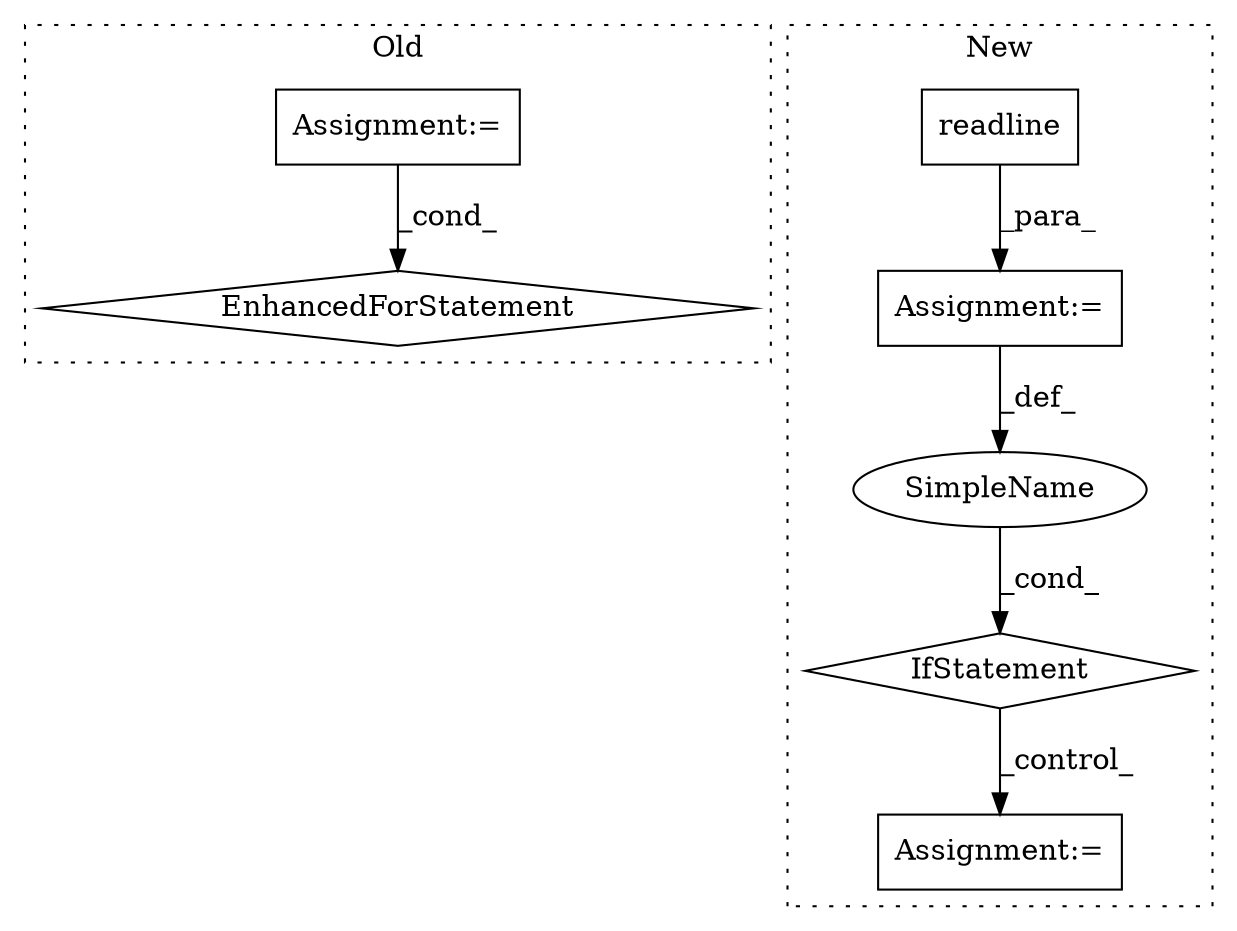 digraph G {
subgraph cluster0 {
1 [label="EnhancedForStatement" a="70" s="1040,1115" l="57,2" shape="diamond"];
4 [label="Assignment:=" a="7" s="887,975" l="53,2" shape="box"];
label = "Old";
style="dotted";
}
subgraph cluster1 {
2 [label="readline" a="32" s="1041" l="10" shape="box"];
3 [label="Assignment:=" a="7" s="1198" l="1" shape="box"];
5 [label="Assignment:=" a="7" s="1038" l="1" shape="box"];
6 [label="IfStatement" a="25" s="1088,1112" l="4,2" shape="diamond"];
7 [label="SimpleName" a="42" s="" l="" shape="ellipse"];
label = "New";
style="dotted";
}
2 -> 5 [label="_para_"];
4 -> 1 [label="_cond_"];
5 -> 7 [label="_def_"];
6 -> 3 [label="_control_"];
7 -> 6 [label="_cond_"];
}